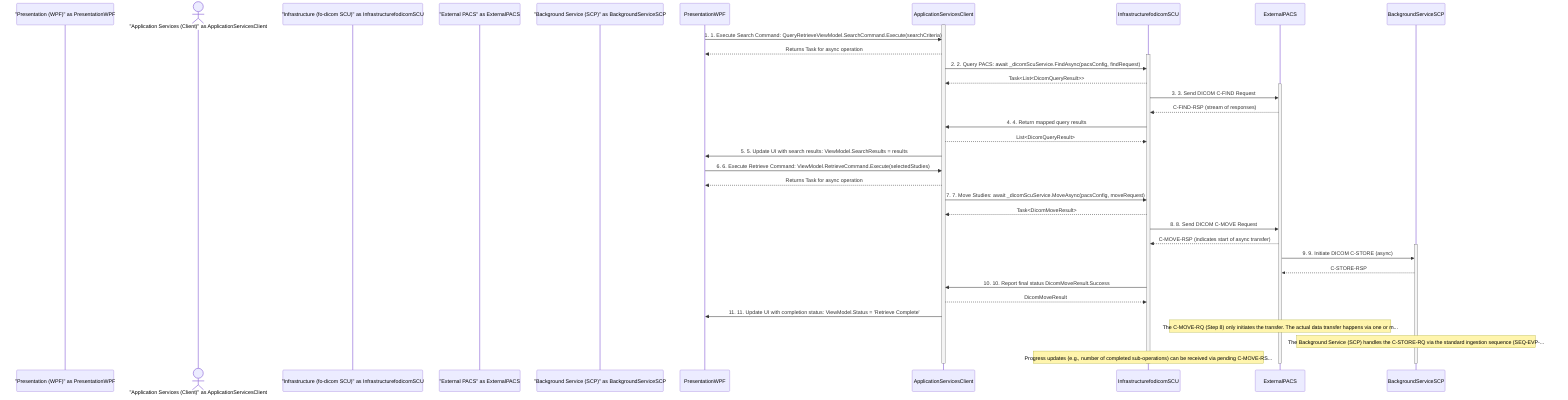 sequenceDiagram
    participant "Presentation (WPF)" as PresentationWPF
    actor "Application Services (Client)" as ApplicationServicesClient
    participant "Infrastructure (fo-dicom SCU)" as InfrastructurefodicomSCU
    participant "External PACS" as ExternalPACS
    participant "Background Service (SCP)" as BackgroundServiceSCP

    activate ApplicationServicesClient
    PresentationWPF->>ApplicationServicesClient: 1. 1. Execute Search Command: QueryRetrieveViewModel.SearchCommand.Execute(searchCriteria)
    ApplicationServicesClient-->>PresentationWPF: Returns Task for async operation
    activate InfrastructurefodicomSCU
    ApplicationServicesClient->>InfrastructurefodicomSCU: 2. 2. Query PACS: await _dicomScuService.FindAsync(pacsConfig, findRequest)
    InfrastructurefodicomSCU-->>ApplicationServicesClient: Task<List<DicomQueryResult>>
    activate ExternalPACS
    InfrastructurefodicomSCU->>ExternalPACS: 3. 3. Send DICOM C-FIND Request
    ExternalPACS-->>InfrastructurefodicomSCU: C-FIND-RSP (stream of responses)
    InfrastructurefodicomSCU->>ApplicationServicesClient: 4. 4. Return mapped query results
    ApplicationServicesClient-->>InfrastructurefodicomSCU: List<DicomQueryResult>
    ApplicationServicesClient->>PresentationWPF: 5. 5. Update UI with search results: ViewModel.SearchResults = results
    PresentationWPF->>ApplicationServicesClient: 6. 6. Execute Retrieve Command: ViewModel.RetrieveCommand.Execute(selectedStudies)
    ApplicationServicesClient-->>PresentationWPF: Returns Task for async operation
    ApplicationServicesClient->>InfrastructurefodicomSCU: 7. 7. Move Studies: await _dicomScuService.MoveAsync(pacsConfig, moveRequest)
    InfrastructurefodicomSCU-->>ApplicationServicesClient: Task<DicomMoveResult>
    InfrastructurefodicomSCU->>ExternalPACS: 8. 8. Send DICOM C-MOVE Request
    ExternalPACS-->>InfrastructurefodicomSCU: C-MOVE-RSP (indicates start of async transfer)
    activate BackgroundServiceSCP
    ExternalPACS->>BackgroundServiceSCP: 9. 9. Initiate DICOM C-STORE (async)
    BackgroundServiceSCP-->>ExternalPACS: C-STORE-RSP
    InfrastructurefodicomSCU->>ApplicationServicesClient: 10. 10. Report final status DicomMoveResult.Success
    ApplicationServicesClient-->>InfrastructurefodicomSCU: DicomMoveResult
    ApplicationServicesClient->>PresentationWPF: 11. 11. Update UI with completion status: ViewModel.Status = 'Retrieve Complete'

    note over ExternalPACS: The C-MOVE-RQ (Step 8) only initiates the transfer. The actual data transfer happens via one or m...
    note over BackgroundServiceSCP: The Background Service (SCP) handles the C-STORE-RQ via the standard ingestion sequence (SEQ-EVP-...
    note over InfrastructurefodicomSCU: Progress updates (e.g., number of completed sub-operations) can be received via pending C-MOVE-RS...

    deactivate BackgroundServiceSCP
    deactivate ExternalPACS
    deactivate InfrastructurefodicomSCU
    deactivate ApplicationServicesClient